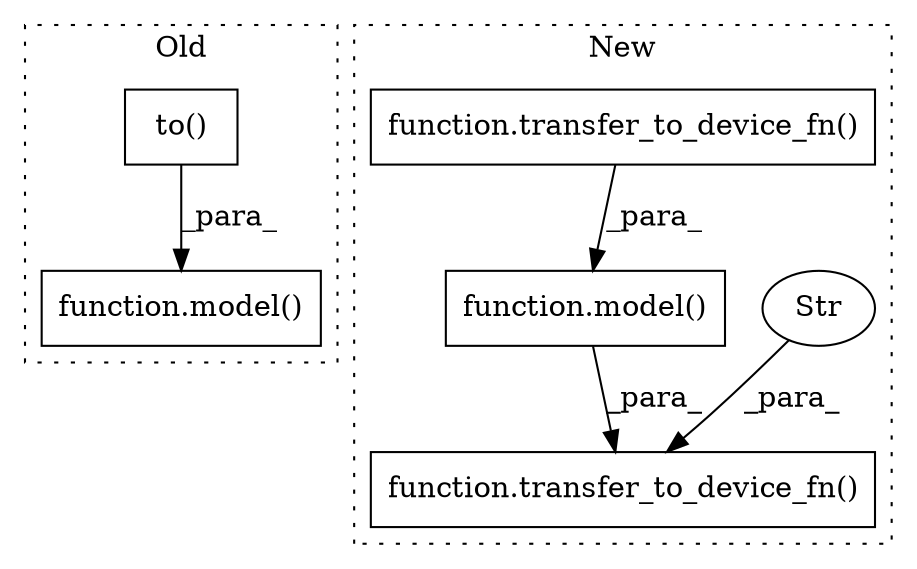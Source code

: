 digraph G {
subgraph cluster0 {
1 [label="function.model()" a="75" s="2221,2257" l="6,1" shape="box"];
5 [label="to()" a="75" s="2227" l="30" shape="box"];
label = "Old";
style="dotted";
}
subgraph cluster1 {
2 [label="function.transfer_to_device_fn()" a="75" s="2523,2627" l="35,11" shape="box"];
3 [label="Str" a="66" s="2622" l="5" shape="ellipse"];
4 [label="function.model()" a="75" s="2558,2607" l="6,1" shape="box"];
6 [label="function.transfer_to_device_fn()" a="75" s="2564,2606" l="22,1" shape="box"];
label = "New";
style="dotted";
}
3 -> 2 [label="_para_"];
4 -> 2 [label="_para_"];
5 -> 1 [label="_para_"];
6 -> 4 [label="_para_"];
}